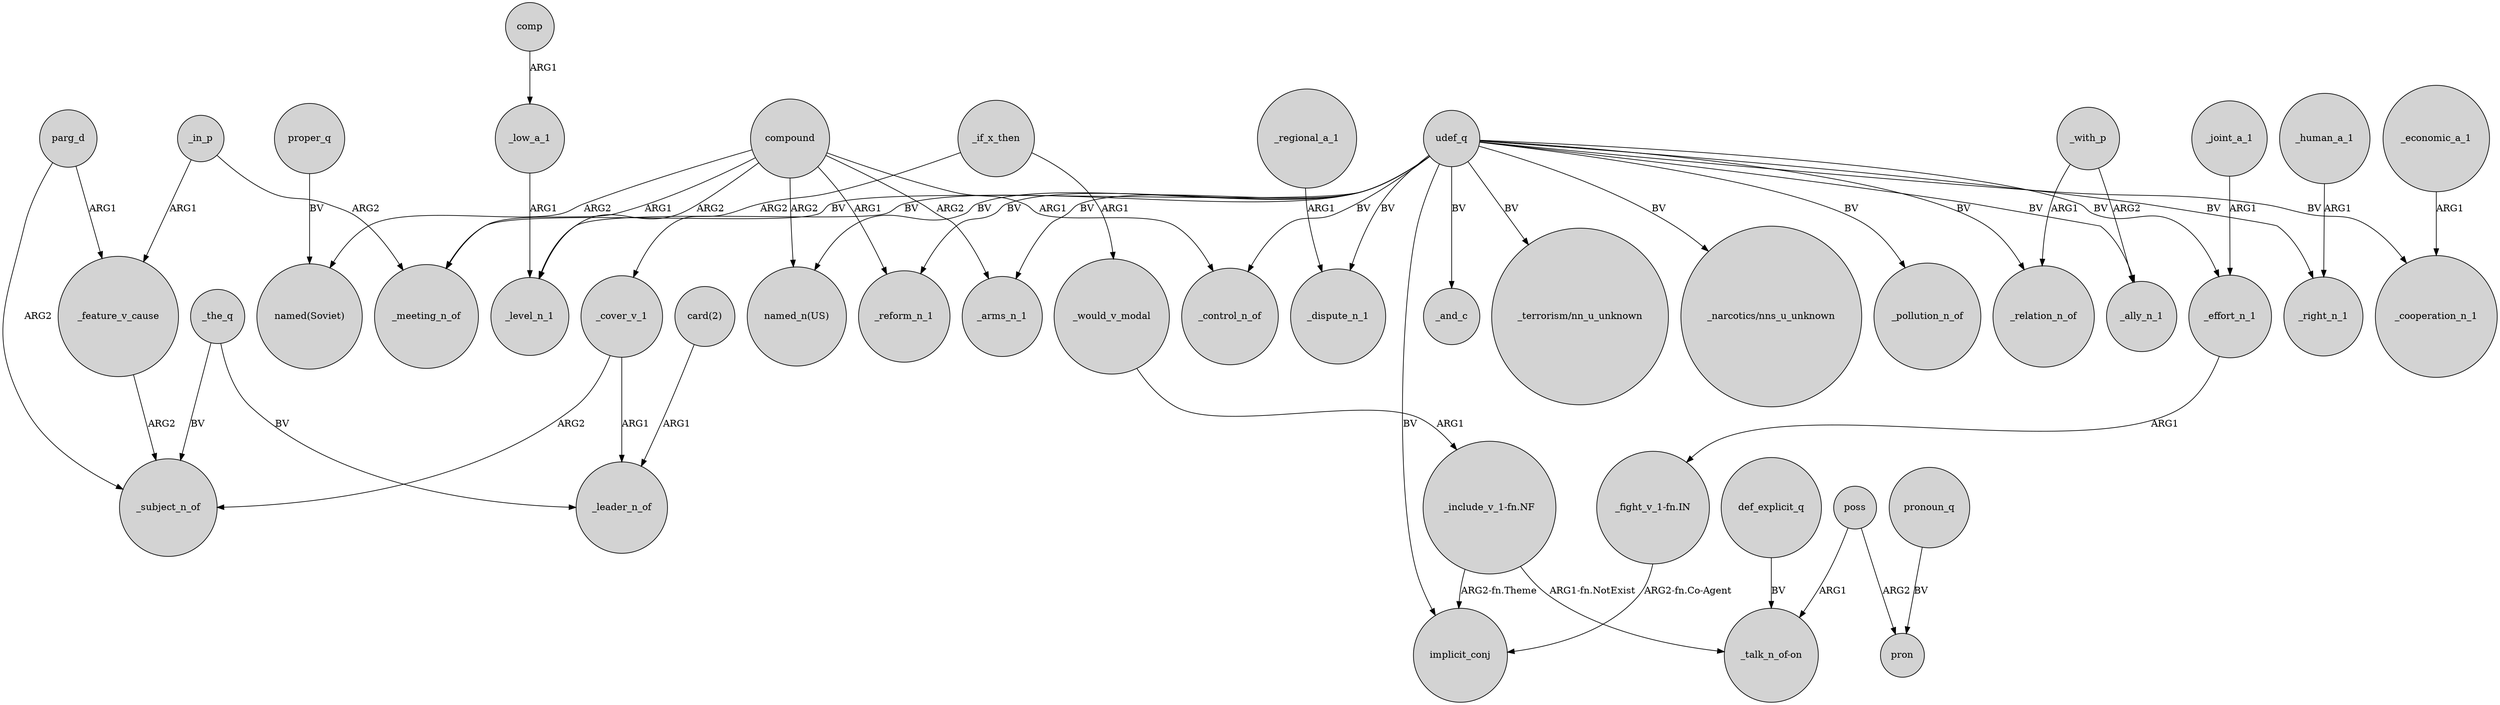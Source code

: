 digraph {
	node [shape=circle style=filled]
	parg_d -> _subject_n_of [label=ARG2]
	_in_p -> _feature_v_cause [label=ARG1]
	udef_q -> "named_n(US)" [label=BV]
	poss -> pron [label=ARG2]
	udef_q -> _dispute_n_1 [label=BV]
	_would_v_modal -> "_include_v_1-fn.NF" [label=ARG1]
	udef_q -> _control_n_of [label=BV]
	udef_q -> _relation_n_of [label=BV]
	_with_p -> _relation_n_of [label=ARG1]
	"_fight_v_1-fn.IN" -> implicit_conj [label="ARG2-fn.Co-Agent"]
	_with_p -> _ally_n_1 [label=ARG2]
	_effort_n_1 -> "_fight_v_1-fn.IN" [label=ARG1]
	_human_a_1 -> _right_n_1 [label=ARG1]
	compound -> _arms_n_1 [label=ARG2]
	udef_q -> _meeting_n_of [label=BV]
	udef_q -> implicit_conj [label=BV]
	proper_q -> "named(Soviet)" [label=BV]
	compound -> "named_n(US)" [label=ARG2]
	udef_q -> _arms_n_1 [label=BV]
	"card(2)" -> _leader_n_of [label=ARG1]
	udef_q -> "_terrorism/nn_u_unknown" [label=BV]
	_the_q -> _subject_n_of [label=BV]
	_economic_a_1 -> _cooperation_n_1 [label=ARG1]
	compound -> _meeting_n_of [label=ARG1]
	udef_q -> _reform_n_1 [label=BV]
	udef_q -> _level_n_1 [label=BV]
	pronoun_q -> pron [label=BV]
	"_include_v_1-fn.NF" -> implicit_conj [label="ARG2-fn.Theme"]
	_feature_v_cause -> _subject_n_of [label=ARG2]
	def_explicit_q -> "_talk_n_of-on" [label=BV]
	udef_q -> _right_n_1 [label=BV]
	compound -> _control_n_of [label=ARG1]
	udef_q -> "_narcotics/nns_u_unknown" [label=BV]
	_low_a_1 -> _level_n_1 [label=ARG1]
	udef_q -> _pollution_n_of [label=BV]
	_cover_v_1 -> _subject_n_of [label=ARG2]
	poss -> "_talk_n_of-on" [label=ARG1]
	compound -> "named(Soviet)" [label=ARG2]
	_the_q -> _leader_n_of [label=BV]
	compound -> _level_n_1 [label=ARG2]
	_in_p -> _meeting_n_of [label=ARG2]
	udef_q -> _ally_n_1 [label=BV]
	udef_q -> _cooperation_n_1 [label=BV]
	"_include_v_1-fn.NF" -> "_talk_n_of-on" [label="ARG1-fn.NotExist"]
	_regional_a_1 -> _dispute_n_1 [label=ARG1]
	_if_x_then -> _cover_v_1 [label=ARG2]
	_if_x_then -> _would_v_modal [label=ARG1]
	_cover_v_1 -> _leader_n_of [label=ARG1]
	_joint_a_1 -> _effort_n_1 [label=ARG1]
	udef_q -> _and_c [label=BV]
	parg_d -> _feature_v_cause [label=ARG1]
	compound -> _reform_n_1 [label=ARG1]
	udef_q -> _effort_n_1 [label=BV]
	comp -> _low_a_1 [label=ARG1]
}
